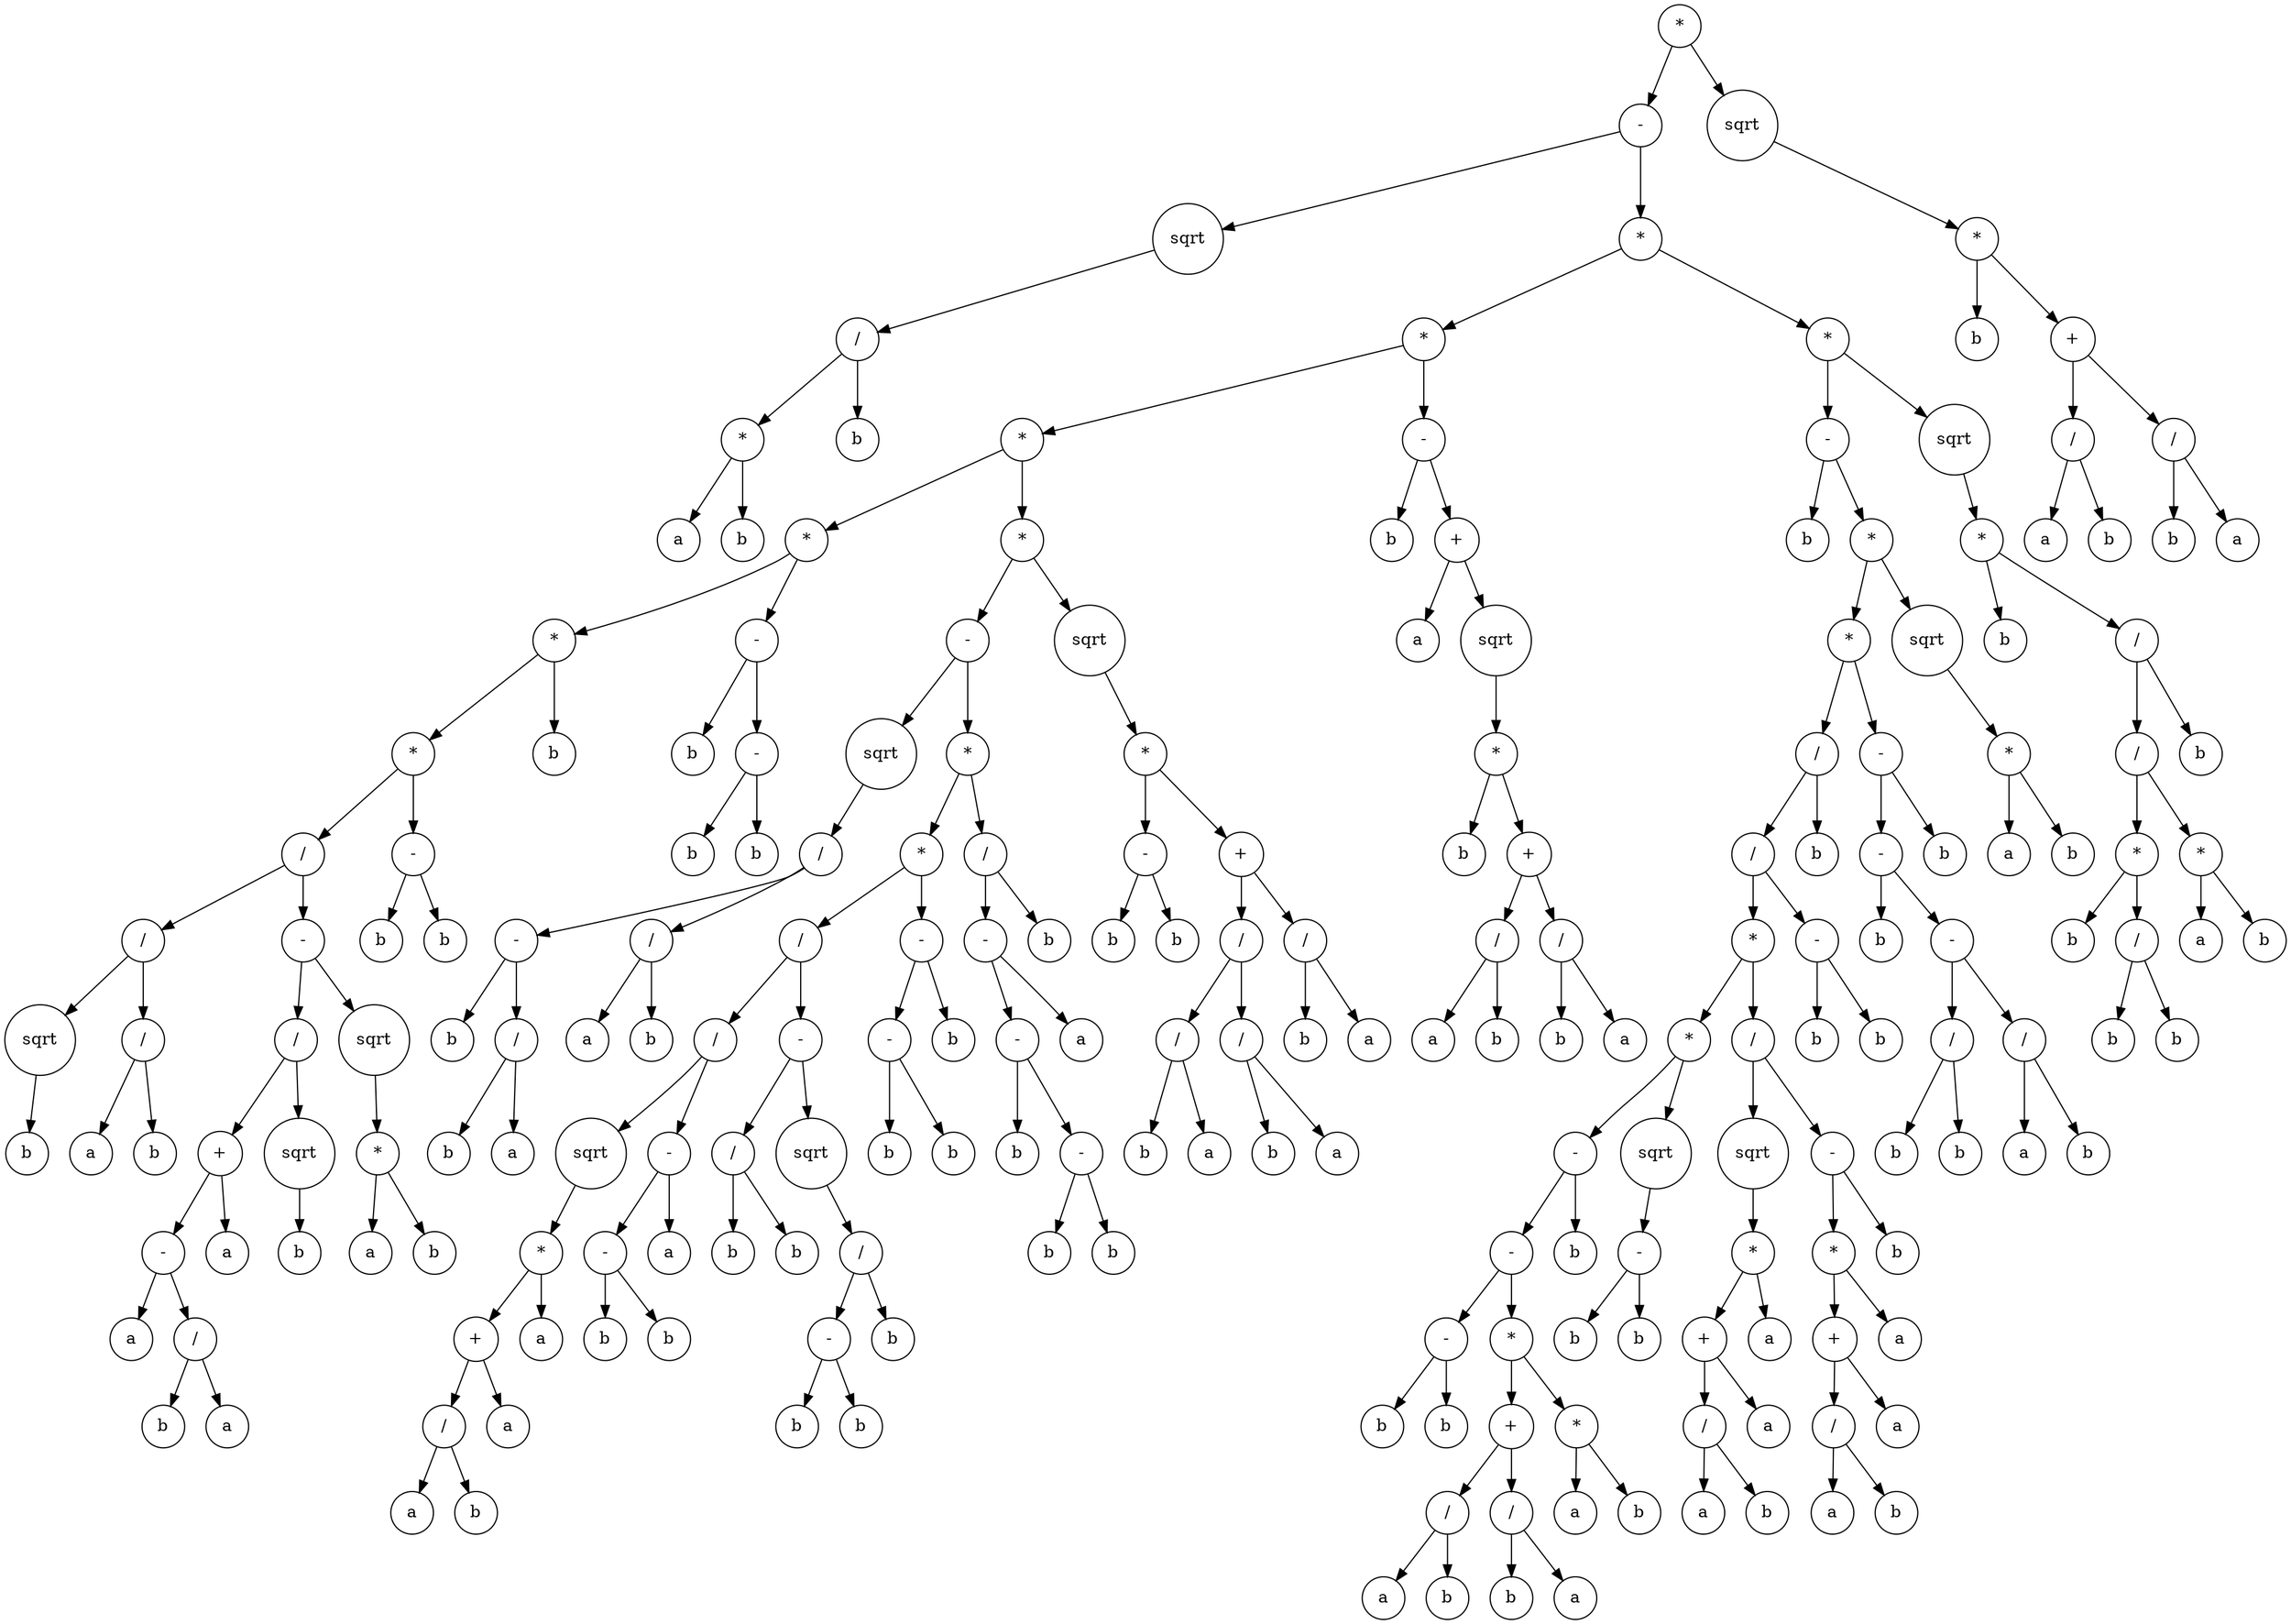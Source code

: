 digraph g {
graph [ordering=out];
node [shape=circle];
n[label = "*"];
n0[label = "-"];
n00[label = "sqrt"];
n000[label = "/"];
n0000[label = "*"];
n00000[label = "a"];
n0000 -> n00000;
n00001[label = "b"];
n0000 -> n00001;
n000 -> n0000;
n0001[label = "b"];
n000 -> n0001;
n00 -> n000;
n0 -> n00;
n01[label = "*"];
n010[label = "*"];
n0100[label = "*"];
n01000[label = "*"];
n010000[label = "*"];
n0100000[label = "*"];
n01000000[label = "/"];
n010000000[label = "/"];
n0100000000[label = "sqrt"];
n01000000000[label = "b"];
n0100000000 -> n01000000000;
n010000000 -> n0100000000;
n0100000001[label = "/"];
n01000000010[label = "a"];
n0100000001 -> n01000000010;
n01000000011[label = "b"];
n0100000001 -> n01000000011;
n010000000 -> n0100000001;
n01000000 -> n010000000;
n010000001[label = "-"];
n0100000010[label = "/"];
n01000000100[label = "+"];
n010000001000[label = "-"];
n0100000010000[label = "a"];
n010000001000 -> n0100000010000;
n0100000010001[label = "/"];
n01000000100010[label = "b"];
n0100000010001 -> n01000000100010;
n01000000100011[label = "a"];
n0100000010001 -> n01000000100011;
n010000001000 -> n0100000010001;
n01000000100 -> n010000001000;
n010000001001[label = "a"];
n01000000100 -> n010000001001;
n0100000010 -> n01000000100;
n01000000101[label = "sqrt"];
n010000001010[label = "b"];
n01000000101 -> n010000001010;
n0100000010 -> n01000000101;
n010000001 -> n0100000010;
n0100000011[label = "sqrt"];
n01000000110[label = "*"];
n010000001100[label = "a"];
n01000000110 -> n010000001100;
n010000001101[label = "b"];
n01000000110 -> n010000001101;
n0100000011 -> n01000000110;
n010000001 -> n0100000011;
n01000000 -> n010000001;
n0100000 -> n01000000;
n01000001[label = "-"];
n010000010[label = "b"];
n01000001 -> n010000010;
n010000011[label = "b"];
n01000001 -> n010000011;
n0100000 -> n01000001;
n010000 -> n0100000;
n0100001[label = "b"];
n010000 -> n0100001;
n01000 -> n010000;
n010001[label = "-"];
n0100010[label = "b"];
n010001 -> n0100010;
n0100011[label = "-"];
n01000110[label = "b"];
n0100011 -> n01000110;
n01000111[label = "b"];
n0100011 -> n01000111;
n010001 -> n0100011;
n01000 -> n010001;
n0100 -> n01000;
n01001[label = "*"];
n010010[label = "-"];
n0100100[label = "sqrt"];
n01001000[label = "/"];
n010010000[label = "-"];
n0100100000[label = "b"];
n010010000 -> n0100100000;
n0100100001[label = "/"];
n01001000010[label = "b"];
n0100100001 -> n01001000010;
n01001000011[label = "a"];
n0100100001 -> n01001000011;
n010010000 -> n0100100001;
n01001000 -> n010010000;
n010010001[label = "/"];
n0100100010[label = "a"];
n010010001 -> n0100100010;
n0100100011[label = "b"];
n010010001 -> n0100100011;
n01001000 -> n010010001;
n0100100 -> n01001000;
n010010 -> n0100100;
n0100101[label = "*"];
n01001010[label = "*"];
n010010100[label = "/"];
n0100101000[label = "/"];
n01001010000[label = "sqrt"];
n010010100000[label = "*"];
n0100101000000[label = "+"];
n01001010000000[label = "/"];
n010010100000000[label = "a"];
n01001010000000 -> n010010100000000;
n010010100000001[label = "b"];
n01001010000000 -> n010010100000001;
n0100101000000 -> n01001010000000;
n01001010000001[label = "a"];
n0100101000000 -> n01001010000001;
n010010100000 -> n0100101000000;
n0100101000001[label = "a"];
n010010100000 -> n0100101000001;
n01001010000 -> n010010100000;
n0100101000 -> n01001010000;
n01001010001[label = "-"];
n010010100010[label = "-"];
n0100101000100[label = "b"];
n010010100010 -> n0100101000100;
n0100101000101[label = "b"];
n010010100010 -> n0100101000101;
n01001010001 -> n010010100010;
n010010100011[label = "a"];
n01001010001 -> n010010100011;
n0100101000 -> n01001010001;
n010010100 -> n0100101000;
n0100101001[label = "-"];
n01001010010[label = "/"];
n010010100100[label = "b"];
n01001010010 -> n010010100100;
n010010100101[label = "b"];
n01001010010 -> n010010100101;
n0100101001 -> n01001010010;
n01001010011[label = "sqrt"];
n010010100110[label = "/"];
n0100101001100[label = "-"];
n01001010011000[label = "b"];
n0100101001100 -> n01001010011000;
n01001010011001[label = "b"];
n0100101001100 -> n01001010011001;
n010010100110 -> n0100101001100;
n0100101001101[label = "b"];
n010010100110 -> n0100101001101;
n01001010011 -> n010010100110;
n0100101001 -> n01001010011;
n010010100 -> n0100101001;
n01001010 -> n010010100;
n010010101[label = "-"];
n0100101010[label = "-"];
n01001010100[label = "b"];
n0100101010 -> n01001010100;
n01001010101[label = "b"];
n0100101010 -> n01001010101;
n010010101 -> n0100101010;
n0100101011[label = "b"];
n010010101 -> n0100101011;
n01001010 -> n010010101;
n0100101 -> n01001010;
n01001011[label = "/"];
n010010110[label = "-"];
n0100101100[label = "-"];
n01001011000[label = "b"];
n0100101100 -> n01001011000;
n01001011001[label = "-"];
n010010110010[label = "b"];
n01001011001 -> n010010110010;
n010010110011[label = "b"];
n01001011001 -> n010010110011;
n0100101100 -> n01001011001;
n010010110 -> n0100101100;
n0100101101[label = "a"];
n010010110 -> n0100101101;
n01001011 -> n010010110;
n010010111[label = "b"];
n01001011 -> n010010111;
n0100101 -> n01001011;
n010010 -> n0100101;
n01001 -> n010010;
n010011[label = "sqrt"];
n0100110[label = "*"];
n01001100[label = "-"];
n010011000[label = "b"];
n01001100 -> n010011000;
n010011001[label = "b"];
n01001100 -> n010011001;
n0100110 -> n01001100;
n01001101[label = "+"];
n010011010[label = "/"];
n0100110100[label = "/"];
n01001101000[label = "b"];
n0100110100 -> n01001101000;
n01001101001[label = "a"];
n0100110100 -> n01001101001;
n010011010 -> n0100110100;
n0100110101[label = "/"];
n01001101010[label = "b"];
n0100110101 -> n01001101010;
n01001101011[label = "a"];
n0100110101 -> n01001101011;
n010011010 -> n0100110101;
n01001101 -> n010011010;
n010011011[label = "/"];
n0100110110[label = "b"];
n010011011 -> n0100110110;
n0100110111[label = "a"];
n010011011 -> n0100110111;
n01001101 -> n010011011;
n0100110 -> n01001101;
n010011 -> n0100110;
n01001 -> n010011;
n0100 -> n01001;
n010 -> n0100;
n0101[label = "-"];
n01010[label = "b"];
n0101 -> n01010;
n01011[label = "+"];
n010110[label = "a"];
n01011 -> n010110;
n010111[label = "sqrt"];
n0101110[label = "*"];
n01011100[label = "b"];
n0101110 -> n01011100;
n01011101[label = "+"];
n010111010[label = "/"];
n0101110100[label = "a"];
n010111010 -> n0101110100;
n0101110101[label = "b"];
n010111010 -> n0101110101;
n01011101 -> n010111010;
n010111011[label = "/"];
n0101110110[label = "b"];
n010111011 -> n0101110110;
n0101110111[label = "a"];
n010111011 -> n0101110111;
n01011101 -> n010111011;
n0101110 -> n01011101;
n010111 -> n0101110;
n01011 -> n010111;
n0101 -> n01011;
n010 -> n0101;
n01 -> n010;
n011[label = "*"];
n0110[label = "-"];
n01100[label = "b"];
n0110 -> n01100;
n01101[label = "*"];
n011010[label = "*"];
n0110100[label = "/"];
n01101000[label = "/"];
n011010000[label = "*"];
n0110100000[label = "*"];
n01101000000[label = "-"];
n011010000000[label = "-"];
n0110100000000[label = "-"];
n01101000000000[label = "b"];
n0110100000000 -> n01101000000000;
n01101000000001[label = "b"];
n0110100000000 -> n01101000000001;
n011010000000 -> n0110100000000;
n0110100000001[label = "*"];
n01101000000010[label = "+"];
n011010000000100[label = "/"];
n0110100000001000[label = "a"];
n011010000000100 -> n0110100000001000;
n0110100000001001[label = "b"];
n011010000000100 -> n0110100000001001;
n01101000000010 -> n011010000000100;
n011010000000101[label = "/"];
n0110100000001010[label = "b"];
n011010000000101 -> n0110100000001010;
n0110100000001011[label = "a"];
n011010000000101 -> n0110100000001011;
n01101000000010 -> n011010000000101;
n0110100000001 -> n01101000000010;
n01101000000011[label = "*"];
n011010000000110[label = "a"];
n01101000000011 -> n011010000000110;
n011010000000111[label = "b"];
n01101000000011 -> n011010000000111;
n0110100000001 -> n01101000000011;
n011010000000 -> n0110100000001;
n01101000000 -> n011010000000;
n011010000001[label = "b"];
n01101000000 -> n011010000001;
n0110100000 -> n01101000000;
n01101000001[label = "sqrt"];
n011010000010[label = "-"];
n0110100000100[label = "b"];
n011010000010 -> n0110100000100;
n0110100000101[label = "b"];
n011010000010 -> n0110100000101;
n01101000001 -> n011010000010;
n0110100000 -> n01101000001;
n011010000 -> n0110100000;
n0110100001[label = "/"];
n01101000010[label = "sqrt"];
n011010000100[label = "*"];
n0110100001000[label = "+"];
n01101000010000[label = "/"];
n011010000100000[label = "a"];
n01101000010000 -> n011010000100000;
n011010000100001[label = "b"];
n01101000010000 -> n011010000100001;
n0110100001000 -> n01101000010000;
n01101000010001[label = "a"];
n0110100001000 -> n01101000010001;
n011010000100 -> n0110100001000;
n0110100001001[label = "a"];
n011010000100 -> n0110100001001;
n01101000010 -> n011010000100;
n0110100001 -> n01101000010;
n01101000011[label = "-"];
n011010000110[label = "*"];
n0110100001100[label = "+"];
n01101000011000[label = "/"];
n011010000110000[label = "a"];
n01101000011000 -> n011010000110000;
n011010000110001[label = "b"];
n01101000011000 -> n011010000110001;
n0110100001100 -> n01101000011000;
n01101000011001[label = "a"];
n0110100001100 -> n01101000011001;
n011010000110 -> n0110100001100;
n0110100001101[label = "a"];
n011010000110 -> n0110100001101;
n01101000011 -> n011010000110;
n011010000111[label = "b"];
n01101000011 -> n011010000111;
n0110100001 -> n01101000011;
n011010000 -> n0110100001;
n01101000 -> n011010000;
n011010001[label = "-"];
n0110100010[label = "b"];
n011010001 -> n0110100010;
n0110100011[label = "b"];
n011010001 -> n0110100011;
n01101000 -> n011010001;
n0110100 -> n01101000;
n01101001[label = "b"];
n0110100 -> n01101001;
n011010 -> n0110100;
n0110101[label = "-"];
n01101010[label = "-"];
n011010100[label = "b"];
n01101010 -> n011010100;
n011010101[label = "-"];
n0110101010[label = "/"];
n01101010100[label = "b"];
n0110101010 -> n01101010100;
n01101010101[label = "b"];
n0110101010 -> n01101010101;
n011010101 -> n0110101010;
n0110101011[label = "/"];
n01101010110[label = "a"];
n0110101011 -> n01101010110;
n01101010111[label = "b"];
n0110101011 -> n01101010111;
n011010101 -> n0110101011;
n01101010 -> n011010101;
n0110101 -> n01101010;
n01101011[label = "b"];
n0110101 -> n01101011;
n011010 -> n0110101;
n01101 -> n011010;
n011011[label = "sqrt"];
n0110110[label = "*"];
n01101100[label = "a"];
n0110110 -> n01101100;
n01101101[label = "b"];
n0110110 -> n01101101;
n011011 -> n0110110;
n01101 -> n011011;
n0110 -> n01101;
n011 -> n0110;
n0111[label = "sqrt"];
n01110[label = "*"];
n011100[label = "b"];
n01110 -> n011100;
n011101[label = "/"];
n0111010[label = "/"];
n01110100[label = "*"];
n011101000[label = "b"];
n01110100 -> n011101000;
n011101001[label = "/"];
n0111010010[label = "b"];
n011101001 -> n0111010010;
n0111010011[label = "b"];
n011101001 -> n0111010011;
n01110100 -> n011101001;
n0111010 -> n01110100;
n01110101[label = "*"];
n011101010[label = "a"];
n01110101 -> n011101010;
n011101011[label = "b"];
n01110101 -> n011101011;
n0111010 -> n01110101;
n011101 -> n0111010;
n0111011[label = "b"];
n011101 -> n0111011;
n01110 -> n011101;
n0111 -> n01110;
n011 -> n0111;
n01 -> n011;
n0 -> n01;
n -> n0;
n1[label = "sqrt"];
n10[label = "*"];
n100[label = "b"];
n10 -> n100;
n101[label = "+"];
n1010[label = "/"];
n10100[label = "a"];
n1010 -> n10100;
n10101[label = "b"];
n1010 -> n10101;
n101 -> n1010;
n1011[label = "/"];
n10110[label = "b"];
n1011 -> n10110;
n10111[label = "a"];
n1011 -> n10111;
n101 -> n1011;
n10 -> n101;
n1 -> n10;
n -> n1;
}
